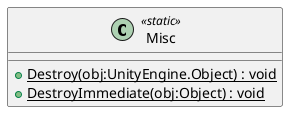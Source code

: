 @startuml
class Misc <<static>> {
    {static} + Destroy(obj:UnityEngine.Object) : void
    {static} + DestroyImmediate(obj:Object) : void
}
@enduml
